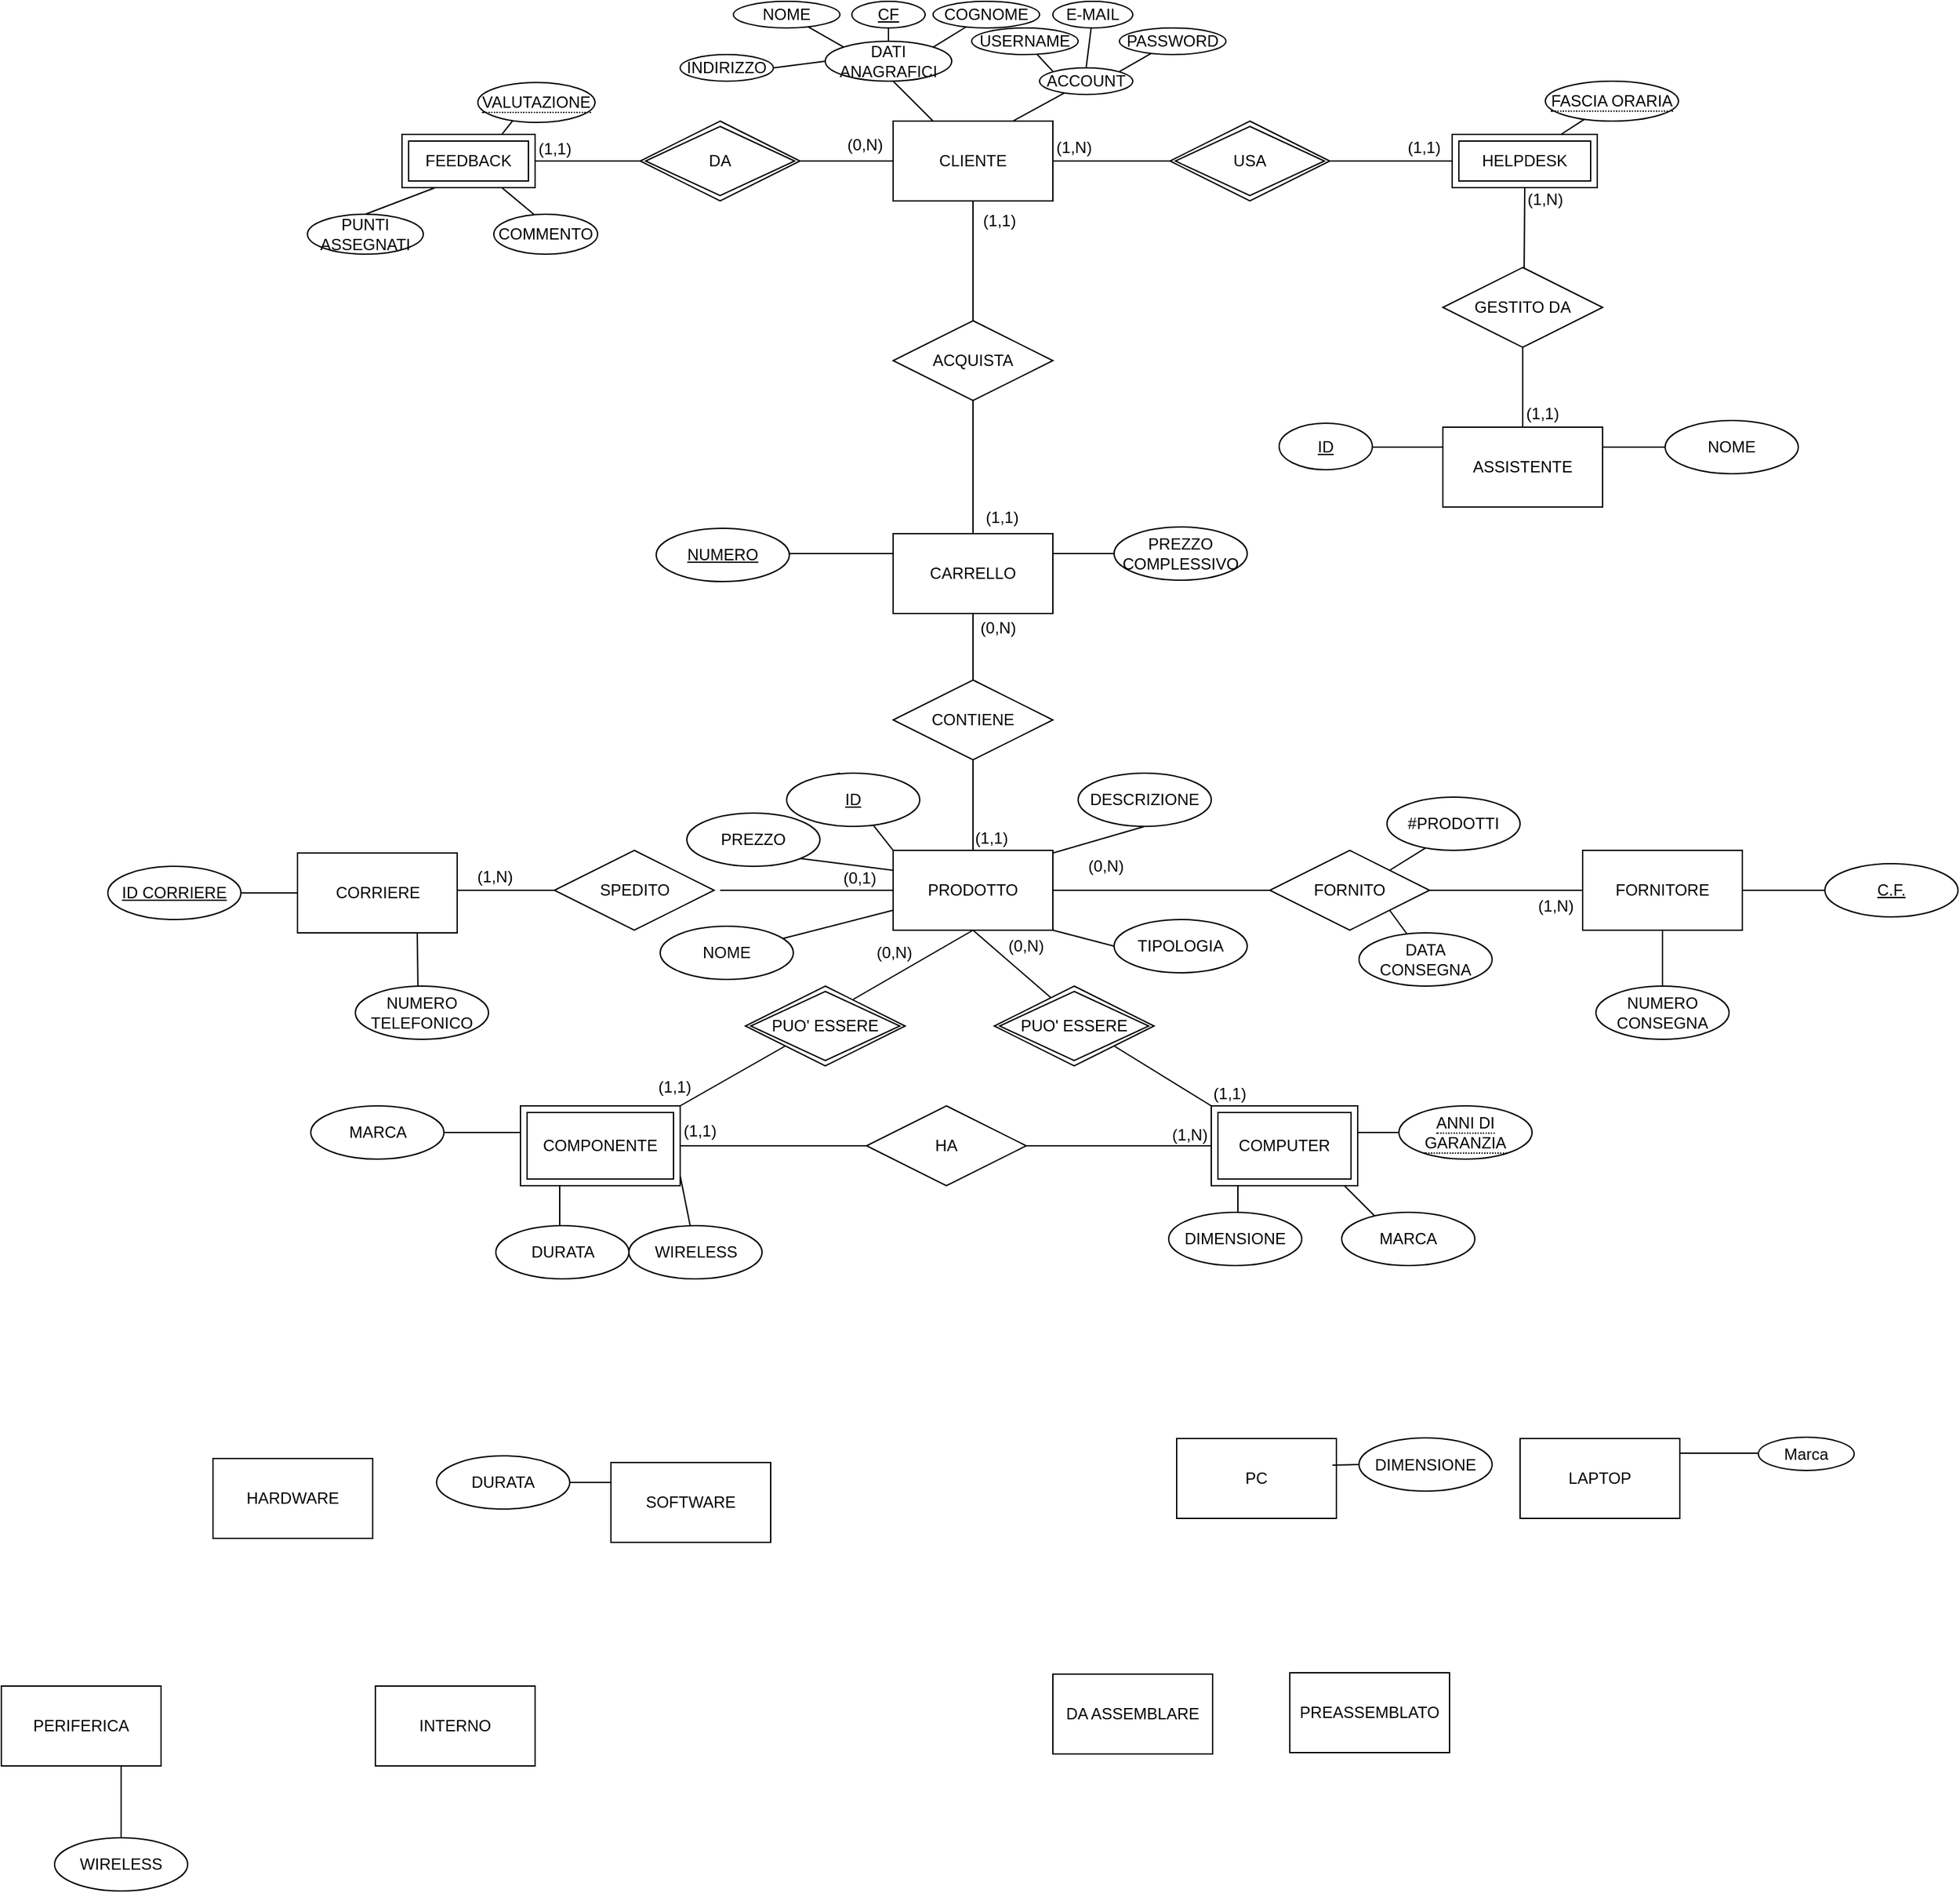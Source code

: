 <mxfile version="22.1.17" type="google">
  <diagram name="Pagina-1" id="YVyDRCk4r6v_yTRAmO8a">
    <mxGraphModel dx="3427" dy="1400" grid="1" gridSize="10" guides="1" tooltips="1" connect="1" arrows="1" fold="1" page="1" pageScale="1" pageWidth="827" pageHeight="1169" math="0" shadow="0">
      <root>
        <mxCell id="0" />
        <mxCell id="1" parent="0" />
        <mxCell id="BfYE2HAoW5ayvtyUFi47-16" value="PC" style="rounded=0;whiteSpace=wrap;html=1;" parent="1" vertex="1">
          <mxGeometry x="143" y="1330" width="120" height="60" as="geometry" />
        </mxCell>
        <mxCell id="BfYE2HAoW5ayvtyUFi47-18" value="LAPTOP" style="rounded=0;whiteSpace=wrap;html=1;" parent="1" vertex="1">
          <mxGeometry x="401" y="1330" width="120" height="60" as="geometry" />
        </mxCell>
        <mxCell id="BfYE2HAoW5ayvtyUFi47-30" value="" style="line;strokeWidth=1;rotatable=0;dashed=0;labelPosition=right;align=left;verticalAlign=middle;spacingTop=0;spacingLeft=6;points=[];portConstraint=eastwest;strokeColor=default;fontFamily=Helvetica;fontSize=12;fontColor=default;fillColor=default;html=1;" parent="1" vertex="1">
          <mxGeometry x="521" y="1336" width="60" height="10" as="geometry" />
        </mxCell>
        <mxCell id="BfYE2HAoW5ayvtyUFi47-33" value="Marca" style="ellipse;whiteSpace=wrap;html=1;align=center;strokeColor=default;verticalAlign=middle;fontFamily=Helvetica;fontSize=12;fontColor=default;fillColor=default;" parent="1" vertex="1">
          <mxGeometry x="580" y="1329" width="72" height="25" as="geometry" />
        </mxCell>
        <mxCell id="BfYE2HAoW5ayvtyUFi47-35" value="CLIENTE" style="rounded=0;whiteSpace=wrap;html=1;strokeColor=default;align=center;verticalAlign=middle;fontFamily=Helvetica;fontSize=12;fontColor=default;fillColor=default;" parent="1" vertex="1">
          <mxGeometry x="-70" y="340" width="120" height="60" as="geometry" />
        </mxCell>
        <mxCell id="BfYE2HAoW5ayvtyUFi47-44" value="SOFTWARE" style="rounded=0;whiteSpace=wrap;html=1;strokeColor=default;align=center;verticalAlign=middle;fontFamily=Helvetica;fontSize=12;fontColor=default;fillColor=default;" parent="1" vertex="1">
          <mxGeometry x="-282" y="1348" width="120" height="60" as="geometry" />
        </mxCell>
        <mxCell id="BfYE2HAoW5ayvtyUFi47-45" value="HARDWARE" style="rounded=0;whiteSpace=wrap;html=1;strokeColor=default;align=center;verticalAlign=middle;fontFamily=Helvetica;fontSize=12;fontColor=default;fillColor=default;" parent="1" vertex="1">
          <mxGeometry x="-581" y="1345" width="120" height="60" as="geometry" />
        </mxCell>
        <mxCell id="BfYE2HAoW5ayvtyUFi47-51" value="PERIFERICA" style="rounded=0;whiteSpace=wrap;html=1;strokeColor=default;align=center;verticalAlign=middle;fontFamily=Helvetica;fontSize=12;fontColor=default;fillColor=default;" parent="1" vertex="1">
          <mxGeometry x="-740" y="1516" width="120" height="60" as="geometry" />
        </mxCell>
        <mxCell id="BfYE2HAoW5ayvtyUFi47-52" value="INTERNO" style="rounded=0;whiteSpace=wrap;html=1;strokeColor=default;align=center;verticalAlign=middle;fontFamily=Helvetica;fontSize=12;fontColor=default;fillColor=default;" parent="1" vertex="1">
          <mxGeometry x="-459" y="1516" width="120" height="60" as="geometry" />
        </mxCell>
        <mxCell id="BfYE2HAoW5ayvtyUFi47-58" value="DA ASSEMBLARE" style="rounded=0;whiteSpace=wrap;html=1;strokeColor=default;align=center;verticalAlign=middle;fontFamily=Helvetica;fontSize=12;fontColor=default;fillColor=default;" parent="1" vertex="1">
          <mxGeometry x="50" y="1507" width="120" height="60" as="geometry" />
        </mxCell>
        <mxCell id="BfYE2HAoW5ayvtyUFi47-59" value="PREASSEMBLATO" style="rounded=0;whiteSpace=wrap;html=1;strokeColor=default;align=center;verticalAlign=middle;fontFamily=Helvetica;fontSize=12;fontColor=default;fillColor=default;" parent="1" vertex="1">
          <mxGeometry x="228" y="1506" width="120" height="60" as="geometry" />
        </mxCell>
        <mxCell id="BfYE2HAoW5ayvtyUFi47-60" value="" style="endArrow=none;html=1;rounded=0;fontFamily=Helvetica;fontSize=12;fontColor=default;entryX=0.5;entryY=1;entryDx=0;entryDy=0;" parent="1" target="BfYE2HAoW5ayvtyUFi47-35" edge="1">
          <mxGeometry width="50" height="50" relative="1" as="geometry">
            <mxPoint x="-10" y="490" as="sourcePoint" />
            <mxPoint x="90" y="700" as="targetPoint" />
          </mxGeometry>
        </mxCell>
        <mxCell id="BfYE2HAoW5ayvtyUFi47-62" value="ACQUISTA" style="shape=rhombus;perimeter=rhombusPerimeter;whiteSpace=wrap;html=1;align=center;strokeColor=default;verticalAlign=middle;fontFamily=Helvetica;fontSize=12;fontColor=default;fillColor=default;" parent="1" vertex="1">
          <mxGeometry x="-70" y="490" width="120" height="60" as="geometry" />
        </mxCell>
        <mxCell id="BfYE2HAoW5ayvtyUFi47-65" value="" style="endArrow=none;html=1;rounded=0;fontFamily=Helvetica;fontSize=12;fontColor=default;entryX=0.5;entryY=1;entryDx=0;entryDy=0;" parent="1" target="BfYE2HAoW5ayvtyUFi47-62" edge="1">
          <mxGeometry width="50" height="50" relative="1" as="geometry">
            <mxPoint x="-10" y="650" as="sourcePoint" />
            <mxPoint x="60" y="610" as="targetPoint" />
          </mxGeometry>
        </mxCell>
        <mxCell id="BfYE2HAoW5ayvtyUFi47-83" value="PRODOTTO" style="rounded=0;whiteSpace=wrap;html=1;strokeColor=default;align=center;verticalAlign=middle;fontFamily=Helvetica;fontSize=12;fontColor=default;fillColor=default;" parent="1" vertex="1">
          <mxGeometry x="-70" y="888" width="120" height="60" as="geometry" />
        </mxCell>
        <mxCell id="BfYE2HAoW5ayvtyUFi47-101" value="" style="endArrow=none;html=1;rounded=0;fontFamily=Helvetica;fontSize=12;fontColor=default;entryX=1;entryY=0.5;entryDx=0;entryDy=0;" parent="1" target="BfYE2HAoW5ayvtyUFi47-35" edge="1">
          <mxGeometry width="50" height="50" relative="1" as="geometry">
            <mxPoint x="140" y="370" as="sourcePoint" />
            <mxPoint x="180" y="690" as="targetPoint" />
          </mxGeometry>
        </mxCell>
        <mxCell id="BfYE2HAoW5ayvtyUFi47-105" value="USA" style="shape=rhombus;double=1;perimeter=rhombusPerimeter;whiteSpace=wrap;html=1;align=center;strokeColor=default;verticalAlign=middle;fontFamily=Helvetica;fontSize=12;fontColor=default;fillColor=default;" parent="1" vertex="1">
          <mxGeometry x="138" y="340" width="120" height="60" as="geometry" />
        </mxCell>
        <mxCell id="BfYE2HAoW5ayvtyUFi47-106" value="HELPDESK" style="shape=ext;margin=3;double=1;whiteSpace=wrap;html=1;align=center;strokeColor=default;verticalAlign=middle;fontFamily=Helvetica;fontSize=12;fontColor=default;fillColor=default;" parent="1" vertex="1">
          <mxGeometry x="350" y="350" width="109" height="40" as="geometry" />
        </mxCell>
        <mxCell id="BfYE2HAoW5ayvtyUFi47-107" value="" style="endArrow=none;html=1;rounded=0;fontFamily=Helvetica;fontSize=12;fontColor=default;entryX=1;entryY=0.5;entryDx=0;entryDy=0;" parent="1" target="BfYE2HAoW5ayvtyUFi47-105" edge="1">
          <mxGeometry width="50" height="50" relative="1" as="geometry">
            <mxPoint x="350" y="370" as="sourcePoint" />
            <mxPoint x="180" y="690" as="targetPoint" />
          </mxGeometry>
        </mxCell>
        <mxCell id="BfYE2HAoW5ayvtyUFi47-108" value="" style="endArrow=none;html=1;rounded=0;fontFamily=Helvetica;fontSize=12;fontColor=default;entryX=0.5;entryY=1;entryDx=0;entryDy=0;" parent="1" target="BfYE2HAoW5ayvtyUFi47-106" edge="1">
          <mxGeometry width="50" height="50" relative="1" as="geometry">
            <mxPoint x="404" y="460" as="sourcePoint" />
            <mxPoint x="330" y="550" as="targetPoint" />
          </mxGeometry>
        </mxCell>
        <mxCell id="BfYE2HAoW5ayvtyUFi47-109" value="GESTITO DA" style="shape=rhombus;perimeter=rhombusPerimeter;whiteSpace=wrap;html=1;align=center;strokeColor=default;verticalAlign=middle;fontFamily=Helvetica;fontSize=12;fontColor=default;fillColor=default;" parent="1" vertex="1">
          <mxGeometry x="343" y="450" width="120" height="60" as="geometry" />
        </mxCell>
        <mxCell id="BfYE2HAoW5ayvtyUFi47-112" value="ASSISTENTE" style="rounded=0;whiteSpace=wrap;html=1;strokeColor=default;align=center;verticalAlign=middle;fontFamily=Helvetica;fontSize=12;fontColor=default;fillColor=default;" parent="1" vertex="1">
          <mxGeometry x="343" y="570" width="120" height="60" as="geometry" />
        </mxCell>
        <mxCell id="BfYE2HAoW5ayvtyUFi47-113" value="" style="endArrow=none;html=1;rounded=0;fontFamily=Helvetica;fontSize=12;fontColor=default;entryX=0.5;entryY=1;entryDx=0;entryDy=0;exitX=0.5;exitY=0;exitDx=0;exitDy=0;" parent="1" source="BfYE2HAoW5ayvtyUFi47-112" target="BfYE2HAoW5ayvtyUFi47-109" edge="1">
          <mxGeometry width="50" height="50" relative="1" as="geometry">
            <mxPoint x="280" y="600" as="sourcePoint" />
            <mxPoint x="330" y="550" as="targetPoint" />
          </mxGeometry>
        </mxCell>
        <mxCell id="BfYE2HAoW5ayvtyUFi47-114" value="" style="endArrow=none;html=1;rounded=0;fontFamily=Helvetica;fontSize=12;fontColor=default;entryX=0;entryY=0.5;entryDx=0;entryDy=0;" parent="1" target="BfYE2HAoW5ayvtyUFi47-35" edge="1">
          <mxGeometry width="50" height="50" relative="1" as="geometry">
            <mxPoint x="-160" y="370" as="sourcePoint" />
            <mxPoint x="160" y="760" as="targetPoint" />
          </mxGeometry>
        </mxCell>
        <mxCell id="BfYE2HAoW5ayvtyUFi47-115" value="DA" style="shape=rhombus;double=1;perimeter=rhombusPerimeter;whiteSpace=wrap;html=1;align=center;strokeColor=default;verticalAlign=middle;fontFamily=Helvetica;fontSize=12;fontColor=default;fillColor=default;" parent="1" vertex="1">
          <mxGeometry x="-260" y="340" width="120" height="60" as="geometry" />
        </mxCell>
        <mxCell id="BfYE2HAoW5ayvtyUFi47-116" value="" style="endArrow=none;html=1;rounded=0;fontFamily=Helvetica;fontSize=12;fontColor=default;entryX=0;entryY=0.5;entryDx=0;entryDy=0;" parent="1" target="BfYE2HAoW5ayvtyUFi47-115" edge="1">
          <mxGeometry width="50" height="50" relative="1" as="geometry">
            <mxPoint x="-350" y="370" as="sourcePoint" />
            <mxPoint x="160" y="760" as="targetPoint" />
          </mxGeometry>
        </mxCell>
        <mxCell id="BfYE2HAoW5ayvtyUFi47-117" value="FEEDBACK" style="shape=ext;margin=3;double=1;whiteSpace=wrap;html=1;align=center;strokeColor=default;verticalAlign=middle;fontFamily=Helvetica;fontSize=12;fontColor=default;fillColor=default;" parent="1" vertex="1">
          <mxGeometry x="-439" y="350" width="100" height="40" as="geometry" />
        </mxCell>
        <mxCell id="BfYE2HAoW5ayvtyUFi47-118" value="" style="endArrow=none;html=1;rounded=0;fontFamily=Helvetica;fontSize=12;fontColor=default;entryX=0.25;entryY=0;entryDx=0;entryDy=0;" parent="1" target="BfYE2HAoW5ayvtyUFi47-35" edge="1">
          <mxGeometry width="50" height="50" relative="1" as="geometry">
            <mxPoint x="-70" y="310" as="sourcePoint" />
            <mxPoint x="20" y="330" as="targetPoint" />
          </mxGeometry>
        </mxCell>
        <mxCell id="BfYE2HAoW5ayvtyUFi47-119" value="DATI ANAGRAFICI" style="ellipse;whiteSpace=wrap;html=1;align=center;strokeColor=default;verticalAlign=middle;fontFamily=Helvetica;fontSize=12;fontColor=default;fillColor=default;" parent="1" vertex="1">
          <mxGeometry x="-121" y="280" width="95" height="30" as="geometry" />
        </mxCell>
        <mxCell id="BfYE2HAoW5ayvtyUFi47-120" value="" style="endArrow=none;html=1;rounded=0;fontFamily=Helvetica;fontSize=12;fontColor=default;exitX=0;exitY=0;exitDx=0;exitDy=0;" parent="1" source="BfYE2HAoW5ayvtyUFi47-119" target="BfYE2HAoW5ayvtyUFi47-121" edge="1">
          <mxGeometry width="50" height="50" relative="1" as="geometry">
            <mxPoint x="-30" y="260" as="sourcePoint" />
            <mxPoint x="-140" y="260" as="targetPoint" />
          </mxGeometry>
        </mxCell>
        <mxCell id="BfYE2HAoW5ayvtyUFi47-121" value="NOME" style="ellipse;whiteSpace=wrap;html=1;align=center;strokeColor=default;verticalAlign=middle;fontFamily=Helvetica;fontSize=12;fontColor=default;fillColor=default;" parent="1" vertex="1">
          <mxGeometry x="-190" y="250" width="80" height="20" as="geometry" />
        </mxCell>
        <mxCell id="BfYE2HAoW5ayvtyUFi47-122" value="" style="endArrow=none;html=1;rounded=0;fontFamily=Helvetica;fontSize=12;fontColor=default;exitX=0.5;exitY=0;exitDx=0;exitDy=0;" parent="1" source="BfYE2HAoW5ayvtyUFi47-119" target="BfYE2HAoW5ayvtyUFi47-123" edge="1">
          <mxGeometry width="50" height="50" relative="1" as="geometry">
            <mxPoint x="-30" y="260" as="sourcePoint" />
            <mxPoint x="20" y="210" as="targetPoint" />
          </mxGeometry>
        </mxCell>
        <mxCell id="BfYE2HAoW5ayvtyUFi47-123" value="CF" style="ellipse;whiteSpace=wrap;html=1;align=center;fontStyle=4;strokeColor=default;verticalAlign=middle;fontFamily=Helvetica;fontSize=12;fontColor=default;fillColor=default;" parent="1" vertex="1">
          <mxGeometry x="-101" y="250" width="55" height="20" as="geometry" />
        </mxCell>
        <mxCell id="BfYE2HAoW5ayvtyUFi47-124" value="" style="endArrow=none;html=1;rounded=0;fontFamily=Helvetica;fontSize=12;fontColor=default;exitX=1;exitY=0;exitDx=0;exitDy=0;" parent="1" source="BfYE2HAoW5ayvtyUFi47-119" target="BfYE2HAoW5ayvtyUFi47-125" edge="1">
          <mxGeometry width="50" height="50" relative="1" as="geometry">
            <mxPoint x="-30" y="260" as="sourcePoint" />
            <mxPoint x="20" y="210" as="targetPoint" />
          </mxGeometry>
        </mxCell>
        <mxCell id="BfYE2HAoW5ayvtyUFi47-125" value="COGNOME" style="ellipse;whiteSpace=wrap;html=1;align=center;strokeColor=default;verticalAlign=middle;fontFamily=Helvetica;fontSize=12;fontColor=default;fillColor=default;" parent="1" vertex="1">
          <mxGeometry x="-40" y="250" width="80" height="20" as="geometry" />
        </mxCell>
        <mxCell id="BfYE2HAoW5ayvtyUFi47-126" value="" style="endArrow=none;html=1;rounded=0;fontFamily=Helvetica;fontSize=12;fontColor=default;entryX=0;entryY=0.5;entryDx=0;entryDy=0;" parent="1" target="BfYE2HAoW5ayvtyUFi47-119" edge="1">
          <mxGeometry width="50" height="50" relative="1" as="geometry">
            <mxPoint x="-160" y="300" as="sourcePoint" />
            <mxPoint x="20" y="390" as="targetPoint" />
          </mxGeometry>
        </mxCell>
        <mxCell id="BfYE2HAoW5ayvtyUFi47-127" value="INDIRIZZO" style="ellipse;whiteSpace=wrap;html=1;align=center;strokeColor=default;verticalAlign=middle;fontFamily=Helvetica;fontSize=12;fontColor=default;fillColor=default;" parent="1" vertex="1">
          <mxGeometry x="-230" y="290" width="70" height="20" as="geometry" />
        </mxCell>
        <mxCell id="BfYE2HAoW5ayvtyUFi47-129" value="" style="endArrow=none;html=1;rounded=0;fontFamily=Helvetica;fontSize=12;fontColor=default;exitX=0.75;exitY=0;exitDx=0;exitDy=0;" parent="1" source="BfYE2HAoW5ayvtyUFi47-35" target="BfYE2HAoW5ayvtyUFi47-130" edge="1">
          <mxGeometry width="50" height="50" relative="1" as="geometry">
            <mxPoint x="90" y="340" as="sourcePoint" />
            <mxPoint x="80" y="310" as="targetPoint" />
          </mxGeometry>
        </mxCell>
        <mxCell id="BfYE2HAoW5ayvtyUFi47-130" value="ACCOUNT" style="ellipse;whiteSpace=wrap;html=1;align=center;strokeColor=default;verticalAlign=middle;fontFamily=Helvetica;fontSize=12;fontColor=default;fillColor=default;" parent="1" vertex="1">
          <mxGeometry x="40" y="300" width="70" height="20" as="geometry" />
        </mxCell>
        <mxCell id="BfYE2HAoW5ayvtyUFi47-131" value="" style="endArrow=none;html=1;rounded=0;fontFamily=Helvetica;fontSize=12;fontColor=default;exitX=0;exitY=0;exitDx=0;exitDy=0;" parent="1" source="BfYE2HAoW5ayvtyUFi47-130" target="BfYE2HAoW5ayvtyUFi47-132" edge="1">
          <mxGeometry width="50" height="50" relative="1" as="geometry">
            <mxPoint x="90" y="340" as="sourcePoint" />
            <mxPoint x="70" y="270" as="targetPoint" />
          </mxGeometry>
        </mxCell>
        <mxCell id="BfYE2HAoW5ayvtyUFi47-132" value="USERNAME" style="ellipse;whiteSpace=wrap;html=1;align=center;strokeColor=default;verticalAlign=middle;fontFamily=Helvetica;fontSize=12;fontColor=default;fillColor=default;" parent="1" vertex="1">
          <mxGeometry x="-11" y="270" width="80" height="20" as="geometry" />
        </mxCell>
        <mxCell id="BfYE2HAoW5ayvtyUFi47-133" value="" style="endArrow=none;html=1;rounded=0;fontFamily=Helvetica;fontSize=12;fontColor=default;exitX=0.5;exitY=0;exitDx=0;exitDy=0;" parent="1" source="BfYE2HAoW5ayvtyUFi47-130" target="BfYE2HAoW5ayvtyUFi47-134" edge="1">
          <mxGeometry width="50" height="50" relative="1" as="geometry">
            <mxPoint x="90" y="340" as="sourcePoint" />
            <mxPoint x="80" y="250" as="targetPoint" />
          </mxGeometry>
        </mxCell>
        <mxCell id="BfYE2HAoW5ayvtyUFi47-134" value="E-MAIL" style="ellipse;whiteSpace=wrap;html=1;align=center;strokeColor=default;verticalAlign=middle;fontFamily=Helvetica;fontSize=12;fontColor=default;fillColor=default;" parent="1" vertex="1">
          <mxGeometry x="50" y="250" width="60" height="20" as="geometry" />
        </mxCell>
        <mxCell id="BfYE2HAoW5ayvtyUFi47-135" value="" style="endArrow=none;html=1;rounded=0;fontFamily=Helvetica;fontSize=12;fontColor=default;exitX=1;exitY=0;exitDx=0;exitDy=0;" parent="1" source="BfYE2HAoW5ayvtyUFi47-130" target="BfYE2HAoW5ayvtyUFi47-136" edge="1">
          <mxGeometry width="50" height="50" relative="1" as="geometry">
            <mxPoint x="90" y="340" as="sourcePoint" />
            <mxPoint x="130" y="280" as="targetPoint" />
          </mxGeometry>
        </mxCell>
        <mxCell id="BfYE2HAoW5ayvtyUFi47-136" value="PASSWORD" style="ellipse;whiteSpace=wrap;html=1;align=center;strokeColor=default;verticalAlign=middle;fontFamily=Helvetica;fontSize=12;fontColor=default;fillColor=default;" parent="1" vertex="1">
          <mxGeometry x="100" y="270" width="80" height="20" as="geometry" />
        </mxCell>
        <mxCell id="BfYE2HAoW5ayvtyUFi47-137" value="" style="endArrow=none;html=1;rounded=0;fontFamily=Helvetica;fontSize=12;fontColor=default;exitX=0.75;exitY=0;exitDx=0;exitDy=0;" parent="1" source="BfYE2HAoW5ayvtyUFi47-117" edge="1">
          <mxGeometry width="50" height="50" relative="1" as="geometry">
            <mxPoint x="-320" y="410" as="sourcePoint" />
            <mxPoint x="-355.685" y="339.571" as="targetPoint" />
          </mxGeometry>
        </mxCell>
        <mxCell id="BfYE2HAoW5ayvtyUFi47-139" value="" style="endArrow=none;html=1;rounded=0;fontFamily=Helvetica;fontSize=12;fontColor=default;entryX=0.75;entryY=1;entryDx=0;entryDy=0;" parent="1" target="BfYE2HAoW5ayvtyUFi47-117" edge="1">
          <mxGeometry width="50" height="50" relative="1" as="geometry">
            <mxPoint x="-340" y="410" as="sourcePoint" />
            <mxPoint x="-350" y="400" as="targetPoint" />
          </mxGeometry>
        </mxCell>
        <mxCell id="BfYE2HAoW5ayvtyUFi47-140" value="COMMENTO" style="ellipse;whiteSpace=wrap;html=1;align=center;strokeColor=default;verticalAlign=middle;fontFamily=Helvetica;fontSize=12;fontColor=default;fillColor=default;" parent="1" vertex="1">
          <mxGeometry x="-370" y="410" width="78" height="30" as="geometry" />
        </mxCell>
        <mxCell id="BfYE2HAoW5ayvtyUFi47-141" value="&lt;span style=&quot;border-bottom: 1px dotted&quot;&gt;VALUTAZIONE&lt;/span&gt;" style="ellipse;whiteSpace=wrap;html=1;align=center;strokeColor=default;verticalAlign=middle;fontFamily=Helvetica;fontSize=12;fontColor=default;fillColor=default;" parent="1" vertex="1">
          <mxGeometry x="-382" y="311" width="88" height="30" as="geometry" />
        </mxCell>
        <mxCell id="BfYE2HAoW5ayvtyUFi47-142" value="" style="endArrow=none;html=1;rounded=0;fontFamily=Helvetica;fontSize=12;fontColor=default;exitX=0.75;exitY=0;exitDx=0;exitDy=0;" parent="1" source="BfYE2HAoW5ayvtyUFi47-106" target="BfYE2HAoW5ayvtyUFi47-143" edge="1">
          <mxGeometry width="50" height="50" relative="1" as="geometry">
            <mxPoint x="460" y="370" as="sourcePoint" />
            <mxPoint x="470" y="320" as="targetPoint" />
          </mxGeometry>
        </mxCell>
        <mxCell id="BfYE2HAoW5ayvtyUFi47-143" value="&lt;span style=&quot;border-bottom: 1px dotted&quot;&gt;FASCIA ORARIA&lt;/span&gt;" style="ellipse;whiteSpace=wrap;html=1;align=center;strokeColor=default;verticalAlign=middle;fontFamily=Helvetica;fontSize=12;fontColor=default;fillColor=default;" parent="1" vertex="1">
          <mxGeometry x="420" y="310" width="100" height="30" as="geometry" />
        </mxCell>
        <mxCell id="BfYE2HAoW5ayvtyUFi47-144" value="" style="endArrow=none;html=1;rounded=0;fontFamily=Helvetica;fontSize=12;fontColor=default;entryX=0;entryY=0.25;entryDx=0;entryDy=0;" parent="1" target="BfYE2HAoW5ayvtyUFi47-112" edge="1">
          <mxGeometry width="50" height="50" relative="1" as="geometry">
            <mxPoint x="280" y="585" as="sourcePoint" />
            <mxPoint x="330" y="540" as="targetPoint" />
          </mxGeometry>
        </mxCell>
        <mxCell id="BfYE2HAoW5ayvtyUFi47-145" value="ID" style="ellipse;whiteSpace=wrap;html=1;align=center;fontStyle=4;strokeColor=default;verticalAlign=middle;fontFamily=Helvetica;fontSize=12;fontColor=default;fillColor=default;" parent="1" vertex="1">
          <mxGeometry x="220" y="567" width="70" height="35" as="geometry" />
        </mxCell>
        <mxCell id="BfYE2HAoW5ayvtyUFi47-146" value="" style="endArrow=none;html=1;rounded=0;fontFamily=Helvetica;fontSize=12;fontColor=default;entryX=1;entryY=0.25;entryDx=0;entryDy=0;" parent="1" target="BfYE2HAoW5ayvtyUFi47-112" edge="1">
          <mxGeometry width="50" height="50" relative="1" as="geometry">
            <mxPoint x="510" y="585" as="sourcePoint" />
            <mxPoint x="380" y="530" as="targetPoint" />
          </mxGeometry>
        </mxCell>
        <mxCell id="BfYE2HAoW5ayvtyUFi47-147" value="NOME" style="ellipse;whiteSpace=wrap;html=1;align=center;strokeColor=default;verticalAlign=middle;fontFamily=Helvetica;fontSize=12;fontColor=default;fillColor=default;" parent="1" vertex="1">
          <mxGeometry x="510" y="565" width="100" height="40" as="geometry" />
        </mxCell>
        <mxCell id="BfYE2HAoW5ayvtyUFi47-149" value="PUNTI ASSEGNATI" style="ellipse;whiteSpace=wrap;html=1;align=center;strokeColor=default;verticalAlign=middle;fontFamily=Helvetica;fontSize=12;fontColor=default;fillColor=default;" parent="1" vertex="1">
          <mxGeometry x="-510" y="410" width="87" height="30" as="geometry" />
        </mxCell>
        <mxCell id="BfYE2HAoW5ayvtyUFi47-150" value="" style="endArrow=none;html=1;rounded=0;fontFamily=Helvetica;fontSize=12;fontColor=default;entryX=0.25;entryY=1;entryDx=0;entryDy=0;exitX=0.5;exitY=0;exitDx=0;exitDy=0;" parent="1" source="BfYE2HAoW5ayvtyUFi47-149" target="BfYE2HAoW5ayvtyUFi47-117" edge="1">
          <mxGeometry width="50" height="50" relative="1" as="geometry">
            <mxPoint x="-150" y="570" as="sourcePoint" />
            <mxPoint x="-100" y="520" as="targetPoint" />
          </mxGeometry>
        </mxCell>
        <mxCell id="BfYE2HAoW5ayvtyUFi47-156" value="" style="endArrow=none;html=1;rounded=0;fontFamily=Helvetica;fontSize=12;fontColor=default;entryX=0;entryY=0.25;entryDx=0;entryDy=0;exitX=1;exitY=1;exitDx=0;exitDy=0;" parent="1" source="BfYE2HAoW5ayvtyUFi47-157" target="BfYE2HAoW5ayvtyUFi47-83" edge="1">
          <mxGeometry width="50" height="50" relative="1" as="geometry">
            <mxPoint x="-140" y="903" as="sourcePoint" />
            <mxPoint x="-160" y="880" as="targetPoint" />
          </mxGeometry>
        </mxCell>
        <mxCell id="BfYE2HAoW5ayvtyUFi47-157" value="PREZZO" style="ellipse;whiteSpace=wrap;html=1;align=center;strokeColor=default;verticalAlign=middle;fontFamily=Helvetica;fontSize=12;fontColor=default;fillColor=default;" parent="1" vertex="1">
          <mxGeometry x="-225" y="860" width="100" height="40" as="geometry" />
        </mxCell>
        <mxCell id="BfYE2HAoW5ayvtyUFi47-161" value="" style="endArrow=none;html=1;rounded=0;fontFamily=Helvetica;fontSize=12;fontColor=default;exitX=0;exitY=0.75;exitDx=0;exitDy=0;" parent="1" source="BfYE2HAoW5ayvtyUFi47-83" target="BfYE2HAoW5ayvtyUFi47-162" edge="1">
          <mxGeometry width="50" height="50" relative="1" as="geometry">
            <mxPoint x="-121" y="980" as="sourcePoint" />
            <mxPoint x="-71" y="930" as="targetPoint" />
          </mxGeometry>
        </mxCell>
        <mxCell id="BfYE2HAoW5ayvtyUFi47-162" value="NOME" style="ellipse;whiteSpace=wrap;html=1;align=center;strokeColor=default;verticalAlign=middle;fontFamily=Helvetica;fontSize=12;fontColor=default;fillColor=default;" parent="1" vertex="1">
          <mxGeometry x="-245" y="945" width="100" height="40" as="geometry" />
        </mxCell>
        <mxCell id="BfYE2HAoW5ayvtyUFi47-164" value="DESCRIZIONE" style="ellipse;whiteSpace=wrap;html=1;align=center;strokeColor=default;verticalAlign=middle;fontFamily=Helvetica;fontSize=12;fontColor=default;fillColor=default;" parent="1" vertex="1">
          <mxGeometry x="69" y="830" width="100" height="40" as="geometry" />
        </mxCell>
        <mxCell id="BfYE2HAoW5ayvtyUFi47-165" value="" style="endArrow=none;html=1;rounded=0;fontFamily=Helvetica;fontSize=12;fontColor=default;entryX=0;entryY=0;entryDx=0;entryDy=0;" parent="1" source="BfYE2HAoW5ayvtyUFi47-166" target="BfYE2HAoW5ayvtyUFi47-83" edge="1">
          <mxGeometry width="50" height="50" relative="1" as="geometry">
            <mxPoint x="-110" y="830" as="sourcePoint" />
            <mxPoint x="230" y="850" as="targetPoint" />
          </mxGeometry>
        </mxCell>
        <mxCell id="BfYE2HAoW5ayvtyUFi47-181" value="DURATA" style="ellipse;whiteSpace=wrap;html=1;align=center;strokeColor=default;verticalAlign=middle;fontFamily=Helvetica;fontSize=12;fontColor=default;fillColor=default;" parent="1" vertex="1">
          <mxGeometry x="-413" y="1343" width="100" height="40" as="geometry" />
        </mxCell>
        <mxCell id="BfYE2HAoW5ayvtyUFi47-186" value="TIPOLOGIA" style="ellipse;whiteSpace=wrap;html=1;align=center;strokeColor=default;verticalAlign=middle;fontFamily=Helvetica;fontSize=12;fontColor=default;fillColor=default;" parent="1" vertex="1">
          <mxGeometry x="96" y="940" width="100" height="40" as="geometry" />
        </mxCell>
        <mxCell id="BfYE2HAoW5ayvtyUFi47-195" value="DIMENSIONE" style="ellipse;whiteSpace=wrap;html=1;align=center;strokeColor=default;verticalAlign=middle;fontFamily=Helvetica;fontSize=12;fontColor=default;fillColor=default;" parent="1" vertex="1">
          <mxGeometry x="280" y="1329.5" width="100" height="40" as="geometry" />
        </mxCell>
        <mxCell id="BfYE2HAoW5ayvtyUFi47-209" value="" style="endArrow=none;html=1;rounded=0;fontFamily=Helvetica;fontSize=12;fontColor=default;entryX=0.75;entryY=1;entryDx=0;entryDy=0;" parent="1" target="BfYE2HAoW5ayvtyUFi47-51" edge="1">
          <mxGeometry width="50" height="50" relative="1" as="geometry">
            <mxPoint x="-650" y="1630" as="sourcePoint" />
            <mxPoint x="-630" y="1640" as="targetPoint" />
          </mxGeometry>
        </mxCell>
        <mxCell id="BfYE2HAoW5ayvtyUFi47-210" value="WIRELESS" style="ellipse;whiteSpace=wrap;html=1;align=center;strokeColor=default;verticalAlign=middle;fontFamily=Helvetica;fontSize=12;fontColor=default;fillColor=default;" parent="1" vertex="1">
          <mxGeometry x="-700" y="1630" width="100" height="40" as="geometry" />
        </mxCell>
        <mxCell id="BfYE2HAoW5ayvtyUFi47-212" value="(1,1)" style="text;html=1;strokeColor=none;fillColor=none;align=center;verticalAlign=middle;whiteSpace=wrap;rounded=0;fontSize=12;fontFamily=Helvetica;fontColor=default;" parent="1" vertex="1">
          <mxGeometry x="-20" y="400" width="60" height="30" as="geometry" />
        </mxCell>
        <mxCell id="BfYE2HAoW5ayvtyUFi47-213" value="(1,1)" style="text;html=1;strokeColor=none;fillColor=none;align=center;verticalAlign=middle;whiteSpace=wrap;rounded=0;fontSize=12;fontFamily=Helvetica;fontColor=default;" parent="1" vertex="1">
          <mxGeometry x="-18" y="623" width="60" height="30" as="geometry" />
        </mxCell>
        <mxCell id="BfYE2HAoW5ayvtyUFi47-214" value="(0,N)" style="text;html=1;strokeColor=none;fillColor=none;align=center;verticalAlign=middle;whiteSpace=wrap;rounded=0;fontSize=12;fontFamily=Helvetica;fontColor=default;" parent="1" vertex="1">
          <mxGeometry x="-121" y="343" width="60" height="30" as="geometry" />
        </mxCell>
        <mxCell id="BfYE2HAoW5ayvtyUFi47-215" value="(1,1)" style="text;html=1;strokeColor=none;fillColor=none;align=center;verticalAlign=middle;whiteSpace=wrap;rounded=0;fontSize=12;fontFamily=Helvetica;fontColor=default;" parent="1" vertex="1">
          <mxGeometry x="-354" y="346" width="60" height="30" as="geometry" />
        </mxCell>
        <mxCell id="BfYE2HAoW5ayvtyUFi47-216" value="(1,N)" style="text;html=1;strokeColor=none;fillColor=none;align=center;verticalAlign=middle;whiteSpace=wrap;rounded=0;fontSize=12;fontFamily=Helvetica;fontColor=default;" parent="1" vertex="1">
          <mxGeometry x="36" y="345" width="60" height="30" as="geometry" />
        </mxCell>
        <mxCell id="BfYE2HAoW5ayvtyUFi47-217" value="(1,1)" style="text;html=1;strokeColor=none;fillColor=none;align=center;verticalAlign=middle;whiteSpace=wrap;rounded=0;fontSize=12;fontFamily=Helvetica;fontColor=default;" parent="1" vertex="1">
          <mxGeometry x="299" y="345" width="60" height="30" as="geometry" />
        </mxCell>
        <mxCell id="BfYE2HAoW5ayvtyUFi47-218" value="(1,N)" style="text;html=1;strokeColor=none;fillColor=none;align=center;verticalAlign=middle;whiteSpace=wrap;rounded=0;fontSize=12;fontFamily=Helvetica;fontColor=default;" parent="1" vertex="1">
          <mxGeometry x="390" y="384" width="60" height="30" as="geometry" />
        </mxCell>
        <mxCell id="BfYE2HAoW5ayvtyUFi47-219" value="(1,1)" style="text;html=1;strokeColor=none;fillColor=none;align=center;verticalAlign=middle;whiteSpace=wrap;rounded=0;fontSize=12;fontFamily=Helvetica;fontColor=default;" parent="1" vertex="1">
          <mxGeometry x="388" y="545" width="60" height="30" as="geometry" />
        </mxCell>
        <mxCell id="cmKk7eupsbK7Py07Mffh-1" value="" style="endArrow=none;html=1;rounded=0;entryX=1;entryY=0.5;entryDx=0;entryDy=0;exitX=0;exitY=0.25;exitDx=0;exitDy=0;" parent="1" source="BfYE2HAoW5ayvtyUFi47-44" target="BfYE2HAoW5ayvtyUFi47-181" edge="1">
          <mxGeometry width="50" height="50" relative="1" as="geometry">
            <mxPoint x="-350" y="1460" as="sourcePoint" />
            <mxPoint x="-300" y="1410" as="targetPoint" />
          </mxGeometry>
        </mxCell>
        <mxCell id="cmKk7eupsbK7Py07Mffh-2" value="" style="endArrow=none;html=1;rounded=0;entryX=0;entryY=0.5;entryDx=0;entryDy=0;" parent="1" target="BfYE2HAoW5ayvtyUFi47-195" edge="1">
          <mxGeometry width="50" height="50" relative="1" as="geometry">
            <mxPoint x="260" y="1350" as="sourcePoint" />
            <mxPoint x="60" y="1390" as="targetPoint" />
          </mxGeometry>
        </mxCell>
        <mxCell id="QNITy6GEgzlHF2_eBspc-1" value="" style="endArrow=none;html=1;rounded=0;entryX=0.5;entryY=1;entryDx=0;entryDy=0;" parent="1" target="BfYE2HAoW5ayvtyUFi47-164" edge="1">
          <mxGeometry width="50" height="50" relative="1" as="geometry">
            <mxPoint x="50" y="890" as="sourcePoint" />
            <mxPoint x="-40" y="1020" as="targetPoint" />
          </mxGeometry>
        </mxCell>
        <mxCell id="QNITy6GEgzlHF2_eBspc-5" value="" style="endArrow=none;html=1;rounded=0;entryX=0;entryY=0.5;entryDx=0;entryDy=0;" parent="1" edge="1">
          <mxGeometry width="50" height="50" relative="1" as="geometry">
            <mxPoint x="-418.5" y="1100" as="sourcePoint" />
            <mxPoint x="-350.5" y="1100" as="targetPoint" />
          </mxGeometry>
        </mxCell>
        <mxCell id="QNITy6GEgzlHF2_eBspc-6" value="MARCA" style="ellipse;whiteSpace=wrap;html=1;align=center;" parent="1" vertex="1">
          <mxGeometry x="-507.5" y="1080" width="100" height="40" as="geometry" />
        </mxCell>
        <mxCell id="QNITy6GEgzlHF2_eBspc-7" value="" style="line;strokeWidth=1;rotatable=0;dashed=0;labelPosition=right;align=left;verticalAlign=middle;spacingTop=0;spacingLeft=6;points=[];portConstraint=eastwest;" parent="1" vertex="1">
          <mxGeometry x="279" y="1095" width="60" height="10" as="geometry" />
        </mxCell>
        <mxCell id="QNITy6GEgzlHF2_eBspc-9" value="" style="endArrow=none;html=1;rounded=0;entryX=0.25;entryY=1;entryDx=0;entryDy=0;" parent="1" edge="1">
          <mxGeometry width="50" height="50" relative="1" as="geometry">
            <mxPoint x="-320.5" y="1170" as="sourcePoint" />
            <mxPoint x="-320.5" y="1130.0" as="targetPoint" />
          </mxGeometry>
        </mxCell>
        <mxCell id="QNITy6GEgzlHF2_eBspc-10" value="DURATA" style="ellipse;whiteSpace=wrap;html=1;align=center;" parent="1" vertex="1">
          <mxGeometry x="-368.5" y="1170" width="100" height="40" as="geometry" />
        </mxCell>
        <mxCell id="QNITy6GEgzlHF2_eBspc-11" value="" style="endArrow=none;html=1;rounded=0;entryX=1;entryY=1;entryDx=0;entryDy=0;" parent="1" edge="1">
          <mxGeometry width="50" height="50" relative="1" as="geometry">
            <mxPoint x="-218.5" y="1190" as="sourcePoint" />
            <mxPoint x="-230.5" y="1130.0" as="targetPoint" />
          </mxGeometry>
        </mxCell>
        <mxCell id="QNITy6GEgzlHF2_eBspc-12" value="WIRELESS" style="ellipse;whiteSpace=wrap;html=1;align=center;" parent="1" vertex="1">
          <mxGeometry x="-268.5" y="1170" width="100" height="40" as="geometry" />
        </mxCell>
        <mxCell id="QNITy6GEgzlHF2_eBspc-13" value="" style="endArrow=none;html=1;rounded=0;entryX=0.25;entryY=1;entryDx=0;entryDy=0;" parent="1" edge="1">
          <mxGeometry width="50" height="50" relative="1" as="geometry">
            <mxPoint x="189" y="1170" as="sourcePoint" />
            <mxPoint x="189" y="1130.0" as="targetPoint" />
          </mxGeometry>
        </mxCell>
        <mxCell id="QNITy6GEgzlHF2_eBspc-14" value="DIMENSIONE" style="ellipse;whiteSpace=wrap;html=1;align=center;" parent="1" vertex="1">
          <mxGeometry x="137" y="1160" width="100" height="40" as="geometry" />
        </mxCell>
        <mxCell id="QNITy6GEgzlHF2_eBspc-15" value="" style="endArrow=none;html=1;rounded=0;" parent="1" edge="1">
          <mxGeometry width="50" height="50" relative="1" as="geometry">
            <mxPoint x="269" y="1140" as="sourcePoint" />
            <mxPoint x="309" y="1180" as="targetPoint" />
          </mxGeometry>
        </mxCell>
        <mxCell id="QNITy6GEgzlHF2_eBspc-16" value="COMPONENTE" style="shape=ext;margin=3;double=1;whiteSpace=wrap;html=1;align=center;" parent="1" vertex="1">
          <mxGeometry x="-350" y="1080" width="120" height="60" as="geometry" />
        </mxCell>
        <mxCell id="QNITy6GEgzlHF2_eBspc-17" value="COMPUTER" style="shape=ext;margin=3;double=1;whiteSpace=wrap;html=1;align=center;" parent="1" vertex="1">
          <mxGeometry x="169" y="1080" width="110" height="60" as="geometry" />
        </mxCell>
        <mxCell id="QNITy6GEgzlHF2_eBspc-18" value="MARCA" style="ellipse;whiteSpace=wrap;html=1;align=center;" parent="1" vertex="1">
          <mxGeometry x="267" y="1160" width="100" height="40" as="geometry" />
        </mxCell>
        <mxCell id="QNITy6GEgzlHF2_eBspc-19" value="" style="endArrow=none;html=1;rounded=0;entryX=0.5;entryY=1;entryDx=0;entryDy=0;" parent="1" target="BfYE2HAoW5ayvtyUFi47-83" edge="1">
          <mxGeometry width="50" height="50" relative="1" as="geometry">
            <mxPoint x="50" y="1000" as="sourcePoint" />
            <mxPoint x="-40" y="1150" as="targetPoint" />
          </mxGeometry>
        </mxCell>
        <mxCell id="QNITy6GEgzlHF2_eBspc-20" value="PUO&#39; ESSERE" style="shape=rhombus;double=1;perimeter=rhombusPerimeter;whiteSpace=wrap;html=1;align=center;" parent="1" vertex="1">
          <mxGeometry x="6" y="990" width="120" height="60" as="geometry" />
        </mxCell>
        <mxCell id="QNITy6GEgzlHF2_eBspc-22" value="" style="endArrow=none;html=1;rounded=0;entryX=0.5;entryY=1;entryDx=0;entryDy=0;" parent="1" target="BfYE2HAoW5ayvtyUFi47-83" edge="1">
          <mxGeometry width="50" height="50" relative="1" as="geometry">
            <mxPoint x="-100" y="1000" as="sourcePoint" />
            <mxPoint x="-40" y="1150" as="targetPoint" />
          </mxGeometry>
        </mxCell>
        <mxCell id="QNITy6GEgzlHF2_eBspc-23" value="PUO&#39; ESSERE" style="shape=rhombus;double=1;perimeter=rhombusPerimeter;whiteSpace=wrap;html=1;align=center;" parent="1" vertex="1">
          <mxGeometry x="-181" y="990" width="120" height="60" as="geometry" />
        </mxCell>
        <mxCell id="QNITy6GEgzlHF2_eBspc-24" value="" style="endArrow=none;html=1;rounded=0;entryX=0;entryY=1;entryDx=0;entryDy=0;exitX=1;exitY=0;exitDx=0;exitDy=0;" parent="1" source="QNITy6GEgzlHF2_eBspc-16" target="QNITy6GEgzlHF2_eBspc-23" edge="1">
          <mxGeometry width="50" height="50" relative="1" as="geometry">
            <mxPoint x="-90" y="1200" as="sourcePoint" />
            <mxPoint x="-40" y="1150" as="targetPoint" />
          </mxGeometry>
        </mxCell>
        <mxCell id="QNITy6GEgzlHF2_eBspc-25" value="" style="endArrow=none;html=1;rounded=0;entryX=1;entryY=1;entryDx=0;entryDy=0;exitX=0;exitY=0;exitDx=0;exitDy=0;" parent="1" source="QNITy6GEgzlHF2_eBspc-17" target="QNITy6GEgzlHF2_eBspc-20" edge="1">
          <mxGeometry width="50" height="50" relative="1" as="geometry">
            <mxPoint x="-90" y="1200" as="sourcePoint" />
            <mxPoint x="-40" y="1150" as="targetPoint" />
          </mxGeometry>
        </mxCell>
        <mxCell id="QNITy6GEgzlHF2_eBspc-26" value="" style="endArrow=none;html=1;rounded=0;exitX=1;exitY=0.5;exitDx=0;exitDy=0;entryX=0;entryY=0.5;entryDx=0;entryDy=0;" parent="1" source="QNITy6GEgzlHF2_eBspc-16" target="QNITy6GEgzlHF2_eBspc-27" edge="1">
          <mxGeometry width="50" height="50" relative="1" as="geometry">
            <mxPoint x="-50" y="1100" as="sourcePoint" />
            <mxPoint x="-130" y="1100" as="targetPoint" />
          </mxGeometry>
        </mxCell>
        <mxCell id="QNITy6GEgzlHF2_eBspc-27" value="HA" style="shape=rhombus;perimeter=rhombusPerimeter;whiteSpace=wrap;html=1;align=center;" parent="1" vertex="1">
          <mxGeometry x="-90" y="1080" width="120" height="60" as="geometry" />
        </mxCell>
        <mxCell id="QNITy6GEgzlHF2_eBspc-28" value="" style="endArrow=none;html=1;rounded=0;entryX=0;entryY=0.5;entryDx=0;entryDy=0;exitX=1;exitY=0.5;exitDx=0;exitDy=0;" parent="1" source="QNITy6GEgzlHF2_eBspc-27" target="QNITy6GEgzlHF2_eBspc-17" edge="1">
          <mxGeometry width="50" height="50" relative="1" as="geometry">
            <mxPoint x="-50" y="1100" as="sourcePoint" />
            <mxPoint y="1050" as="targetPoint" />
          </mxGeometry>
        </mxCell>
        <mxCell id="QNITy6GEgzlHF2_eBspc-29" value="(0,N)" style="text;html=1;strokeColor=none;fillColor=none;align=center;verticalAlign=middle;whiteSpace=wrap;rounded=0;" parent="1" vertex="1">
          <mxGeometry x="-99" y="950" width="60" height="30" as="geometry" />
        </mxCell>
        <mxCell id="QNITy6GEgzlHF2_eBspc-31" value="(0,N)" style="text;html=1;strokeColor=none;fillColor=none;align=center;verticalAlign=middle;whiteSpace=wrap;rounded=0;" parent="1" vertex="1">
          <mxGeometry y="945" width="60" height="30" as="geometry" />
        </mxCell>
        <mxCell id="QNITy6GEgzlHF2_eBspc-32" value="(1,1)" style="text;html=1;strokeColor=none;fillColor=none;align=center;verticalAlign=middle;whiteSpace=wrap;rounded=0;" parent="1" vertex="1">
          <mxGeometry x="-264.5" y="1051" width="60" height="30" as="geometry" />
        </mxCell>
        <mxCell id="QNITy6GEgzlHF2_eBspc-33" value="(1,1)" style="text;html=1;strokeColor=none;fillColor=none;align=center;verticalAlign=middle;whiteSpace=wrap;rounded=0;" parent="1" vertex="1">
          <mxGeometry x="153" y="1056" width="60" height="30" as="geometry" />
        </mxCell>
        <mxCell id="QNITy6GEgzlHF2_eBspc-34" value="(1,N)" style="text;html=1;strokeColor=none;fillColor=none;align=center;verticalAlign=middle;whiteSpace=wrap;rounded=0;" parent="1" vertex="1">
          <mxGeometry x="123" y="1087" width="60" height="30" as="geometry" />
        </mxCell>
        <mxCell id="QNITy6GEgzlHF2_eBspc-35" value="(1,1)" style="text;html=1;strokeColor=none;fillColor=none;align=center;verticalAlign=middle;whiteSpace=wrap;rounded=0;" parent="1" vertex="1">
          <mxGeometry x="-245" y="1084" width="60" height="30" as="geometry" />
        </mxCell>
        <mxCell id="QNITy6GEgzlHF2_eBspc-36" value="" style="endArrow=none;html=1;rounded=0;entryX=0;entryY=0.5;entryDx=0;entryDy=0;exitX=1;exitY=1;exitDx=0;exitDy=0;" parent="1" source="BfYE2HAoW5ayvtyUFi47-83" target="BfYE2HAoW5ayvtyUFi47-186" edge="1">
          <mxGeometry width="50" height="50" relative="1" as="geometry">
            <mxPoint x="40" y="860" as="sourcePoint" />
            <mxPoint x="90" y="810" as="targetPoint" />
          </mxGeometry>
        </mxCell>
        <mxCell id="QNITy6GEgzlHF2_eBspc-38" value="CARRELLO" style="rounded=0;whiteSpace=wrap;html=1;" parent="1" vertex="1">
          <mxGeometry x="-70" y="650" width="120" height="60" as="geometry" />
        </mxCell>
        <mxCell id="QNITy6GEgzlHF2_eBspc-39" value="" style="endArrow=none;html=1;rounded=0;entryX=0.5;entryY=1;entryDx=0;entryDy=0;" parent="1" target="QNITy6GEgzlHF2_eBspc-38" edge="1">
          <mxGeometry width="50" height="50" relative="1" as="geometry">
            <mxPoint x="-10" y="770" as="sourcePoint" />
            <mxPoint x="90" y="810" as="targetPoint" />
          </mxGeometry>
        </mxCell>
        <mxCell id="QNITy6GEgzlHF2_eBspc-41" value="CONTIENE" style="shape=rhombus;perimeter=rhombusPerimeter;whiteSpace=wrap;html=1;align=center;" parent="1" vertex="1">
          <mxGeometry x="-70" y="760" width="120" height="60" as="geometry" />
        </mxCell>
        <mxCell id="QNITy6GEgzlHF2_eBspc-42" value="" style="endArrow=none;html=1;rounded=0;exitX=0.5;exitY=0;exitDx=0;exitDy=0;entryX=0.5;entryY=1;entryDx=0;entryDy=0;" parent="1" source="BfYE2HAoW5ayvtyUFi47-83" target="QNITy6GEgzlHF2_eBspc-41" edge="1">
          <mxGeometry width="50" height="50" relative="1" as="geometry">
            <mxPoint x="40" y="860" as="sourcePoint" />
            <mxPoint x="90" y="810" as="targetPoint" />
          </mxGeometry>
        </mxCell>
        <mxCell id="QNITy6GEgzlHF2_eBspc-43" value="" style="endArrow=none;html=1;rounded=0;entryX=1;entryY=0.5;entryDx=0;entryDy=0;" parent="1" target="BfYE2HAoW5ayvtyUFi47-83" edge="1">
          <mxGeometry width="50" height="50" relative="1" as="geometry">
            <mxPoint x="220" y="918" as="sourcePoint" />
            <mxPoint x="90" y="1200" as="targetPoint" />
          </mxGeometry>
        </mxCell>
        <mxCell id="QNITy6GEgzlHF2_eBspc-44" value="FORNITO" style="shape=rhombus;perimeter=rhombusPerimeter;whiteSpace=wrap;html=1;align=center;" parent="1" vertex="1">
          <mxGeometry x="213" y="888" width="120" height="60" as="geometry" />
        </mxCell>
        <mxCell id="QNITy6GEgzlHF2_eBspc-45" value="" style="endArrow=none;html=1;rounded=0;entryX=1;entryY=1;entryDx=0;entryDy=0;" parent="1" target="QNITy6GEgzlHF2_eBspc-44" edge="1">
          <mxGeometry width="50" height="50" relative="1" as="geometry">
            <mxPoint x="330" y="970" as="sourcePoint" />
            <mxPoint x="90" y="940" as="targetPoint" />
          </mxGeometry>
        </mxCell>
        <mxCell id="QNITy6GEgzlHF2_eBspc-47" value="DATA CONSEGNA" style="ellipse;whiteSpace=wrap;html=1;align=center;" parent="1" vertex="1">
          <mxGeometry x="280" y="950" width="100" height="40" as="geometry" />
        </mxCell>
        <mxCell id="QNITy6GEgzlHF2_eBspc-48" value="" style="endArrow=none;html=1;rounded=0;entryX=1;entryY=0;entryDx=0;entryDy=0;" parent="1" target="QNITy6GEgzlHF2_eBspc-44" edge="1">
          <mxGeometry width="50" height="50" relative="1" as="geometry">
            <mxPoint x="340" y="880" as="sourcePoint" />
            <mxPoint x="90" y="940" as="targetPoint" />
          </mxGeometry>
        </mxCell>
        <mxCell id="QNITy6GEgzlHF2_eBspc-49" value="#PRODOTTI" style="ellipse;whiteSpace=wrap;html=1;align=center;" parent="1" vertex="1">
          <mxGeometry x="301" y="848" width="100" height="40" as="geometry" />
        </mxCell>
        <mxCell id="QNITy6GEgzlHF2_eBspc-52" value="" style="endArrow=none;html=1;rounded=0;exitX=1;exitY=0.5;exitDx=0;exitDy=0;" parent="1" source="QNITy6GEgzlHF2_eBspc-44" edge="1">
          <mxGeometry width="50" height="50" relative="1" as="geometry">
            <mxPoint x="40" y="990" as="sourcePoint" />
            <mxPoint x="480" y="918" as="targetPoint" />
          </mxGeometry>
        </mxCell>
        <mxCell id="QNITy6GEgzlHF2_eBspc-55" value="FORNITORE" style="rounded=0;whiteSpace=wrap;html=1;" parent="1" vertex="1">
          <mxGeometry x="448" y="888" width="120" height="60" as="geometry" />
        </mxCell>
        <mxCell id="QNITy6GEgzlHF2_eBspc-56" value="C.F." style="ellipse;whiteSpace=wrap;html=1;align=center;fontStyle=4;" parent="1" vertex="1">
          <mxGeometry x="630" y="898" width="100" height="40" as="geometry" />
        </mxCell>
        <mxCell id="QNITy6GEgzlHF2_eBspc-57" value="NUMERO CONSEGNA" style="ellipse;whiteSpace=wrap;html=1;align=center;" parent="1" vertex="1">
          <mxGeometry x="458" y="990" width="100" height="40" as="geometry" />
        </mxCell>
        <mxCell id="QNITy6GEgzlHF2_eBspc-58" value="" style="endArrow=none;html=1;rounded=0;entryX=0.5;entryY=1;entryDx=0;entryDy=0;exitX=0.5;exitY=0;exitDx=0;exitDy=0;" parent="1" source="QNITy6GEgzlHF2_eBspc-57" target="QNITy6GEgzlHF2_eBspc-55" edge="1">
          <mxGeometry width="50" height="50" relative="1" as="geometry">
            <mxPoint x="40" y="990" as="sourcePoint" />
            <mxPoint x="90" y="940" as="targetPoint" />
          </mxGeometry>
        </mxCell>
        <mxCell id="QNITy6GEgzlHF2_eBspc-60" value="(0,N)" style="text;html=1;strokeColor=none;fillColor=none;align=center;verticalAlign=middle;whiteSpace=wrap;rounded=0;" parent="1" vertex="1">
          <mxGeometry x="60" y="885" width="60" height="30" as="geometry" />
        </mxCell>
        <mxCell id="QNITy6GEgzlHF2_eBspc-61" value="(1,N)" style="text;html=1;strokeColor=none;fillColor=none;align=center;verticalAlign=middle;whiteSpace=wrap;rounded=0;" parent="1" vertex="1">
          <mxGeometry x="398" y="915" width="60" height="30" as="geometry" />
        </mxCell>
        <mxCell id="QNITy6GEgzlHF2_eBspc-63" value="" style="endArrow=none;html=1;rounded=0;entryX=0;entryY=0.5;entryDx=0;entryDy=0;" parent="1" target="BfYE2HAoW5ayvtyUFi47-83" edge="1">
          <mxGeometry width="50" height="50" relative="1" as="geometry">
            <mxPoint x="-200" y="918" as="sourcePoint" />
            <mxPoint x="90" y="940" as="targetPoint" />
          </mxGeometry>
        </mxCell>
        <mxCell id="QNITy6GEgzlHF2_eBspc-66" value="" style="endArrow=none;html=1;rounded=0;entryX=0;entryY=0.5;entryDx=0;entryDy=0;" parent="1" edge="1">
          <mxGeometry width="50" height="50" relative="1" as="geometry">
            <mxPoint x="-400" y="918" as="sourcePoint" />
            <mxPoint x="-313" y="918.0" as="targetPoint" />
          </mxGeometry>
        </mxCell>
        <mxCell id="QNITy6GEgzlHF2_eBspc-68" value="" style="endArrow=none;html=1;rounded=0;entryX=0.75;entryY=1;entryDx=0;entryDy=0;" parent="1" target="QNITy6GEgzlHF2_eBspc-84" edge="1">
          <mxGeometry width="50" height="50" relative="1" as="geometry">
            <mxPoint x="-427" y="994" as="sourcePoint" />
            <mxPoint x="-417.5" y="943" as="targetPoint" />
          </mxGeometry>
        </mxCell>
        <mxCell id="QNITy6GEgzlHF2_eBspc-70" value="(1,N)" style="text;html=1;strokeColor=none;fillColor=none;align=center;verticalAlign=middle;whiteSpace=wrap;rounded=0;" parent="1" vertex="1">
          <mxGeometry x="-399" y="893" width="60" height="30" as="geometry" />
        </mxCell>
        <mxCell id="QNITy6GEgzlHF2_eBspc-71" value="(0,1)" style="text;html=1;strokeColor=none;fillColor=none;align=center;verticalAlign=middle;whiteSpace=wrap;rounded=0;" parent="1" vertex="1">
          <mxGeometry x="-125" y="894" width="60" height="30" as="geometry" />
        </mxCell>
        <mxCell id="QNITy6GEgzlHF2_eBspc-72" value="" style="endArrow=none;html=1;rounded=0;fontFamily=Helvetica;fontSize=12;fontColor=default;entryX=0;entryY=0;entryDx=0;entryDy=0;" parent="1" target="BfYE2HAoW5ayvtyUFi47-166" edge="1">
          <mxGeometry width="50" height="50" relative="1" as="geometry">
            <mxPoint x="-110" y="830" as="sourcePoint" />
            <mxPoint x="-70" y="888" as="targetPoint" />
          </mxGeometry>
        </mxCell>
        <mxCell id="BfYE2HAoW5ayvtyUFi47-166" value="ID" style="ellipse;whiteSpace=wrap;html=1;align=center;fontStyle=4;strokeColor=default;verticalAlign=middle;fontFamily=Helvetica;fontSize=12;fontColor=default;fillColor=default;" parent="1" vertex="1">
          <mxGeometry x="-150" y="830" width="100" height="40" as="geometry" />
        </mxCell>
        <mxCell id="QNITy6GEgzlHF2_eBspc-73" value="" style="endArrow=none;html=1;rounded=0;entryX=0;entryY=0.5;entryDx=0;entryDy=0;exitX=1;exitY=0.5;exitDx=0;exitDy=0;" parent="1" source="QNITy6GEgzlHF2_eBspc-55" target="QNITy6GEgzlHF2_eBspc-56" edge="1">
          <mxGeometry width="50" height="50" relative="1" as="geometry">
            <mxPoint x="-240" y="640" as="sourcePoint" />
            <mxPoint x="-190" y="590" as="targetPoint" />
          </mxGeometry>
        </mxCell>
        <mxCell id="QNITy6GEgzlHF2_eBspc-74" value="" style="endArrow=none;html=1;rounded=0;entryX=0;entryY=0.25;entryDx=0;entryDy=0;" parent="1" target="QNITy6GEgzlHF2_eBspc-38" edge="1">
          <mxGeometry width="50" height="50" relative="1" as="geometry">
            <mxPoint x="-150" y="665" as="sourcePoint" />
            <mxPoint x="-90" y="520" as="targetPoint" />
          </mxGeometry>
        </mxCell>
        <mxCell id="QNITy6GEgzlHF2_eBspc-76" value="NUMERO" style="ellipse;whiteSpace=wrap;html=1;align=center;fontStyle=4;" parent="1" vertex="1">
          <mxGeometry x="-248" y="646" width="100" height="40" as="geometry" />
        </mxCell>
        <mxCell id="QNITy6GEgzlHF2_eBspc-77" value="PREZZO COMPLESSIVO" style="ellipse;whiteSpace=wrap;html=1;align=center;" parent="1" vertex="1">
          <mxGeometry x="96" y="645" width="100" height="40" as="geometry" />
        </mxCell>
        <mxCell id="QNITy6GEgzlHF2_eBspc-78" value="" style="endArrow=none;html=1;rounded=0;entryX=1;entryY=0.25;entryDx=0;entryDy=0;exitX=0;exitY=0.5;exitDx=0;exitDy=0;" parent="1" source="QNITy6GEgzlHF2_eBspc-77" target="QNITy6GEgzlHF2_eBspc-38" edge="1">
          <mxGeometry width="50" height="50" relative="1" as="geometry">
            <mxPoint x="-140" y="570" as="sourcePoint" />
            <mxPoint x="-90" y="520" as="targetPoint" />
          </mxGeometry>
        </mxCell>
        <mxCell id="QNITy6GEgzlHF2_eBspc-79" value="(0,N)" style="text;html=1;strokeColor=none;fillColor=none;align=center;verticalAlign=middle;whiteSpace=wrap;rounded=0;" parent="1" vertex="1">
          <mxGeometry x="-21" y="706" width="60" height="30" as="geometry" />
        </mxCell>
        <mxCell id="QNITy6GEgzlHF2_eBspc-80" value="(1,1)" style="text;html=1;strokeColor=none;fillColor=none;align=center;verticalAlign=middle;whiteSpace=wrap;rounded=0;fontSize=12;fontFamily=Helvetica;fontColor=default;" parent="1" vertex="1">
          <mxGeometry x="-26" y="864" width="60" height="30" as="geometry" />
        </mxCell>
        <mxCell id="QNITy6GEgzlHF2_eBspc-82" value="&lt;span style=&quot;border-bottom: 1px dotted&quot;&gt;ANNI DI GARANZIA&lt;/span&gt;" style="ellipse;whiteSpace=wrap;html=1;align=center;" parent="1" vertex="1">
          <mxGeometry x="310" y="1080" width="100" height="40" as="geometry" />
        </mxCell>
        <mxCell id="QNITy6GEgzlHF2_eBspc-84" value="CORRIERE" style="rounded=0;whiteSpace=wrap;html=1;" parent="1" vertex="1">
          <mxGeometry x="-517.5" y="890" width="120" height="60" as="geometry" />
        </mxCell>
        <mxCell id="QNITy6GEgzlHF2_eBspc-85" value="NUMERO TELEFONICO" style="ellipse;whiteSpace=wrap;html=1;align=center;" parent="1" vertex="1">
          <mxGeometry x="-474" y="990" width="100" height="40" as="geometry" />
        </mxCell>
        <mxCell id="9mfJqehwPjZEVqnjKyCu-1" value="ID CORRIERE" style="ellipse;whiteSpace=wrap;html=1;align=center;fontStyle=4;" parent="1" vertex="1">
          <mxGeometry x="-660" y="900" width="100" height="40" as="geometry" />
        </mxCell>
        <mxCell id="9mfJqehwPjZEVqnjKyCu-4" value="" style="endArrow=none;html=1;rounded=0;entryX=1;entryY=0.5;entryDx=0;entryDy=0;exitX=0;exitY=0.5;exitDx=0;exitDy=0;" parent="1" source="QNITy6GEgzlHF2_eBspc-84" target="9mfJqehwPjZEVqnjKyCu-1" edge="1">
          <mxGeometry width="50" height="50" relative="1" as="geometry">
            <mxPoint x="-160" y="990" as="sourcePoint" />
            <mxPoint x="-110" y="940" as="targetPoint" />
          </mxGeometry>
        </mxCell>
        <mxCell id="9mfJqehwPjZEVqnjKyCu-5" value="SPEDITO" style="shape=rhombus;perimeter=rhombusPerimeter;whiteSpace=wrap;html=1;align=center;" parent="1" vertex="1">
          <mxGeometry x="-324.5" y="888" width="120" height="60" as="geometry" />
        </mxCell>
      </root>
    </mxGraphModel>
  </diagram>
</mxfile>
